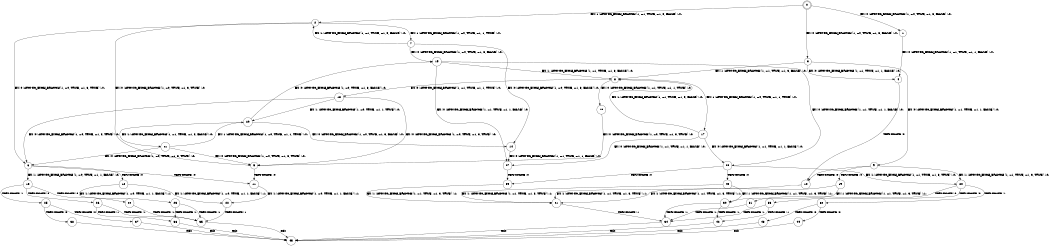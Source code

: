 digraph BCG {
size = "7, 10.5";
center = TRUE;
node [shape = circle];
0 [peripheries = 2];
0 -> 1 [label = "EX !0 !ATOMIC_EXCH_BRANCH (1, +0, TRUE, +1, 3, FALSE) !:0:"];
0 -> 2 [label = "EX !1 !ATOMIC_EXCH_BRANCH (1, +1, TRUE, +1, 3, FALSE) !:0:"];
0 -> 3 [label = "EX !0 !ATOMIC_EXCH_BRANCH (1, +0, TRUE, +1, 3, FALSE) !:0:"];
1 -> 4 [label = "EX !0 !ATOMIC_EXCH_BRANCH (1, +1, TRUE, +1, 1, FALSE) !:0:"];
2 -> 5 [label = "EX !0 !ATOMIC_EXCH_BRANCH (1, +0, TRUE, +1, 3, TRUE) !:0:"];
2 -> 6 [label = "EX !0 !ATOMIC_EXCH_BRANCH (1, +0, TRUE, +1, 3, TRUE) !:0:"];
2 -> 7 [label = "EX !1 !ATOMIC_EXCH_BRANCH (1, +0, TRUE, +1, 1, TRUE) !:0:"];
3 -> 4 [label = "EX !0 !ATOMIC_EXCH_BRANCH (1, +1, TRUE, +1, 1, FALSE) !:0:"];
3 -> 8 [label = "EX !1 !ATOMIC_EXCH_BRANCH (1, +1, TRUE, +1, 3, FALSE) !:0:"];
3 -> 9 [label = "EX !0 !ATOMIC_EXCH_BRANCH (1, +1, TRUE, +1, 1, FALSE) !:0:"];
4 -> 10 [label = "TERMINATE !0"];
5 -> 11 [label = "TERMINATE !0"];
6 -> 11 [label = "TERMINATE !0"];
6 -> 12 [label = "TERMINATE !0"];
6 -> 13 [label = "EX !1 !ATOMIC_EXCH_BRANCH (1, +0, TRUE, +1, 1, FALSE) !:0:"];
7 -> 14 [label = "EX !0 !ATOMIC_EXCH_BRANCH (1, +0, TRUE, +1, 3, FALSE) !:0:"];
7 -> 15 [label = "EX !0 !ATOMIC_EXCH_BRANCH (1, +0, TRUE, +1, 3, FALSE) !:0:"];
7 -> 2 [label = "EX !1 !ATOMIC_EXCH_BRANCH (1, +1, TRUE, +1, 3, FALSE) !:0:"];
8 -> 16 [label = "EX !0 !ATOMIC_EXCH_BRANCH (1, +1, TRUE, +1, 1, TRUE) !:0:"];
8 -> 17 [label = "EX !1 !ATOMIC_EXCH_BRANCH (1, +0, TRUE, +1, 1, TRUE) !:0:"];
8 -> 18 [label = "EX !0 !ATOMIC_EXCH_BRANCH (1, +1, TRUE, +1, 1, TRUE) !:0:"];
9 -> 10 [label = "TERMINATE !0"];
9 -> 19 [label = "TERMINATE !0"];
9 -> 20 [label = "EX !1 !ATOMIC_EXCH_BRANCH (1, +1, TRUE, +1, 3, TRUE) !:0:"];
10 -> 21 [label = "EX !1 !ATOMIC_EXCH_BRANCH (1, +1, TRUE, +1, 3, TRUE) !:1:"];
11 -> 22 [label = "EX !1 !ATOMIC_EXCH_BRANCH (1, +0, TRUE, +1, 1, FALSE) !:1:"];
12 -> 22 [label = "EX !1 !ATOMIC_EXCH_BRANCH (1, +0, TRUE, +1, 1, FALSE) !:1:"];
12 -> 23 [label = "EX !1 !ATOMIC_EXCH_BRANCH (1, +0, TRUE, +1, 1, FALSE) !:1:"];
13 -> 24 [label = "TERMINATE !0"];
13 -> 25 [label = "TERMINATE !1"];
13 -> 26 [label = "TERMINATE !0"];
14 -> 27 [label = "EX !0 !ATOMIC_EXCH_BRANCH (1, +1, TRUE, +1, 1, FALSE) !:0:"];
15 -> 27 [label = "EX !0 !ATOMIC_EXCH_BRANCH (1, +1, TRUE, +1, 1, FALSE) !:0:"];
15 -> 8 [label = "EX !1 !ATOMIC_EXCH_BRANCH (1, +1, TRUE, +1, 3, FALSE) !:0:"];
15 -> 28 [label = "EX !0 !ATOMIC_EXCH_BRANCH (1, +1, TRUE, +1, 1, FALSE) !:0:"];
16 -> 5 [label = "EX !0 !ATOMIC_EXCH_BRANCH (1, +0, TRUE, +1, 3, TRUE) !:0:"];
17 -> 27 [label = "EX !0 !ATOMIC_EXCH_BRANCH (1, +1, TRUE, +1, 1, FALSE) !:0:"];
17 -> 8 [label = "EX !1 !ATOMIC_EXCH_BRANCH (1, +1, TRUE, +1, 3, FALSE) !:0:"];
17 -> 28 [label = "EX !0 !ATOMIC_EXCH_BRANCH (1, +1, TRUE, +1, 1, FALSE) !:0:"];
18 -> 5 [label = "EX !0 !ATOMIC_EXCH_BRANCH (1, +0, TRUE, +1, 3, TRUE) !:0:"];
18 -> 29 [label = "EX !1 !ATOMIC_EXCH_BRANCH (1, +0, TRUE, +1, 1, TRUE) !:0:"];
18 -> 6 [label = "EX !0 !ATOMIC_EXCH_BRANCH (1, +0, TRUE, +1, 3, TRUE) !:0:"];
19 -> 21 [label = "EX !1 !ATOMIC_EXCH_BRANCH (1, +1, TRUE, +1, 3, TRUE) !:1:"];
19 -> 30 [label = "EX !1 !ATOMIC_EXCH_BRANCH (1, +1, TRUE, +1, 3, TRUE) !:1:"];
20 -> 31 [label = "TERMINATE !0"];
20 -> 32 [label = "TERMINATE !1"];
20 -> 33 [label = "TERMINATE !0"];
21 -> 34 [label = "TERMINATE !1"];
22 -> 35 [label = "TERMINATE !1"];
23 -> 35 [label = "TERMINATE !1"];
23 -> 36 [label = "TERMINATE !1"];
24 -> 35 [label = "TERMINATE !1"];
25 -> 37 [label = "TERMINATE !0"];
25 -> 38 [label = "TERMINATE !0"];
26 -> 35 [label = "TERMINATE !1"];
26 -> 36 [label = "TERMINATE !1"];
27 -> 39 [label = "TERMINATE !0"];
28 -> 39 [label = "TERMINATE !0"];
28 -> 40 [label = "TERMINATE !0"];
28 -> 20 [label = "EX !1 !ATOMIC_EXCH_BRANCH (1, +1, TRUE, +1, 3, TRUE) !:0:"];
29 -> 14 [label = "EX !0 !ATOMIC_EXCH_BRANCH (1, +0, TRUE, +1, 3, FALSE) !:0:"];
29 -> 41 [label = "EX !1 !ATOMIC_EXCH_BRANCH (1, +1, TRUE, +1, 3, FALSE) !:0:"];
29 -> 15 [label = "EX !0 !ATOMIC_EXCH_BRANCH (1, +0, TRUE, +1, 3, FALSE) !:0:"];
30 -> 34 [label = "TERMINATE !1"];
30 -> 42 [label = "TERMINATE !1"];
31 -> 34 [label = "TERMINATE !1"];
32 -> 43 [label = "TERMINATE !0"];
32 -> 44 [label = "TERMINATE !0"];
33 -> 34 [label = "TERMINATE !1"];
33 -> 42 [label = "TERMINATE !1"];
34 -> 45 [label = "exit"];
35 -> 45 [label = "exit"];
36 -> 45 [label = "exit"];
37 -> 45 [label = "exit"];
38 -> 45 [label = "exit"];
39 -> 21 [label = "EX !1 !ATOMIC_EXCH_BRANCH (1, +1, TRUE, +1, 3, TRUE) !:1:"];
40 -> 21 [label = "EX !1 !ATOMIC_EXCH_BRANCH (1, +1, TRUE, +1, 3, TRUE) !:1:"];
40 -> 30 [label = "EX !1 !ATOMIC_EXCH_BRANCH (1, +1, TRUE, +1, 3, TRUE) !:1:"];
41 -> 5 [label = "EX !0 !ATOMIC_EXCH_BRANCH (1, +0, TRUE, +1, 3, TRUE) !:0:"];
41 -> 29 [label = "EX !1 !ATOMIC_EXCH_BRANCH (1, +0, TRUE, +1, 1, TRUE) !:0:"];
41 -> 6 [label = "EX !0 !ATOMIC_EXCH_BRANCH (1, +0, TRUE, +1, 3, TRUE) !:0:"];
42 -> 45 [label = "exit"];
43 -> 45 [label = "exit"];
44 -> 45 [label = "exit"];
}
